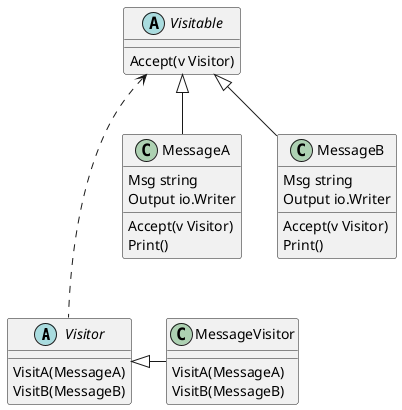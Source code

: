 @startuml visitor
abstract Visitor{
    VisitA(MessageA)
    VisitB(MessageB)
}

abstract Visitable {
    Accept(v Visitor)
}

class MessageVisitor {
    VisitA(MessageA)
    VisitB(MessageB)
}

class MessageA {
    Msg string
    Output io.Writer
    Accept(v Visitor)
    Print()
}

class MessageB {
    Msg string
    Output io.Writer
    Accept(v Visitor)
    Print()
}

Visitable <... Visitor
Visitor <|- MessageVisitor
Visitable <|-- MessageA
Visitable <|-- MessageB

@enduml
